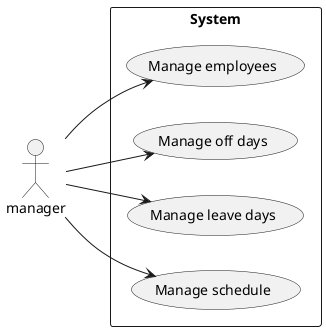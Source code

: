 @startuml use case model
left to right direction

actor manager

rectangle System {
    usecase "Manage employees" as uc_manage_empl
    usecase "Manage off days" as uc_manage_offs
    usecase "Manage leave days" as uc_manage_leaves
    usecase "Manage schedule" as uc_manage_sched
}

manager --> uc_manage_empl
manager --> uc_manage_offs
manager --> uc_manage_leaves
manager --> uc_manage_sched

@enduml